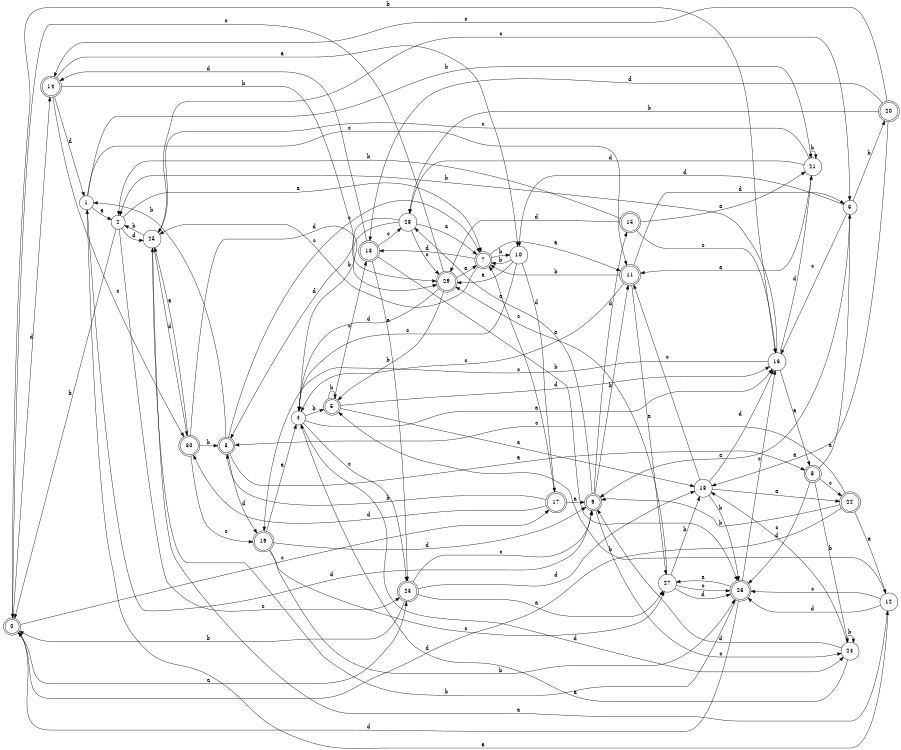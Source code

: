 digraph n25_1 {
__start0 [label="" shape="none"];

rankdir=LR;
size="8,5";

s0 [style="rounded,filled", color="black", fillcolor="white" shape="doublecircle", label="0"];
s1 [style="filled", color="black", fillcolor="white" shape="circle", label="1"];
s2 [style="filled", color="black", fillcolor="white" shape="circle", label="2"];
s3 [style="rounded,filled", color="black", fillcolor="white" shape="doublecircle", label="3"];
s4 [style="filled", color="black", fillcolor="white" shape="circle", label="4"];
s5 [style="rounded,filled", color="black", fillcolor="white" shape="doublecircle", label="5"];
s6 [style="filled", color="black", fillcolor="white" shape="circle", label="6"];
s7 [style="rounded,filled", color="black", fillcolor="white" shape="doublecircle", label="7"];
s8 [style="rounded,filled", color="black", fillcolor="white" shape="doublecircle", label="8"];
s9 [style="rounded,filled", color="black", fillcolor="white" shape="doublecircle", label="9"];
s10 [style="filled", color="black", fillcolor="white" shape="circle", label="10"];
s11 [style="rounded,filled", color="black", fillcolor="white" shape="doublecircle", label="11"];
s12 [style="filled", color="black", fillcolor="white" shape="circle", label="12"];
s13 [style="rounded,filled", color="black", fillcolor="white" shape="doublecircle", label="13"];
s14 [style="rounded,filled", color="black", fillcolor="white" shape="doublecircle", label="14"];
s15 [style="rounded,filled", color="black", fillcolor="white" shape="doublecircle", label="15"];
s16 [style="filled", color="black", fillcolor="white" shape="circle", label="16"];
s17 [style="rounded,filled", color="black", fillcolor="white" shape="doublecircle", label="17"];
s18 [style="filled", color="black", fillcolor="white" shape="circle", label="18"];
s19 [style="rounded,filled", color="black", fillcolor="white" shape="doublecircle", label="19"];
s20 [style="rounded,filled", color="black", fillcolor="white" shape="doublecircle", label="20"];
s21 [style="filled", color="black", fillcolor="white" shape="circle", label="21"];
s22 [style="rounded,filled", color="black", fillcolor="white" shape="doublecircle", label="22"];
s23 [style="rounded,filled", color="black", fillcolor="white" shape="doublecircle", label="23"];
s24 [style="filled", color="black", fillcolor="white" shape="circle", label="24"];
s25 [style="filled", color="black", fillcolor="white" shape="circle", label="25"];
s26 [style="rounded,filled", color="black", fillcolor="white" shape="doublecircle", label="26"];
s27 [style="filled", color="black", fillcolor="white" shape="circle", label="27"];
s28 [style="filled", color="black", fillcolor="white" shape="circle", label="28"];
s29 [style="rounded,filled", color="black", fillcolor="white" shape="doublecircle", label="29"];
s30 [style="rounded,filled", color="black", fillcolor="white" shape="doublecircle", label="30"];
s0 -> s23 [label="a"];
s0 -> s16 [label="b"];
s0 -> s17 [label="c"];
s0 -> s14 [label="d"];
s1 -> s2 [label="a"];
s1 -> s21 [label="b"];
s1 -> s11 [label="c"];
s1 -> s9 [label="d"];
s2 -> s7 [label="a"];
s2 -> s0 [label="b"];
s2 -> s23 [label="c"];
s2 -> s25 [label="d"];
s3 -> s8 [label="a"];
s3 -> s1 [label="b"];
s3 -> s7 [label="c"];
s3 -> s19 [label="d"];
s4 -> s16 [label="a"];
s4 -> s5 [label="b"];
s4 -> s23 [label="c"];
s4 -> s24 [label="d"];
s5 -> s18 [label="a"];
s5 -> s5 [label="b"];
s5 -> s13 [label="c"];
s5 -> s16 [label="d"];
s6 -> s9 [label="a"];
s6 -> s20 [label="b"];
s6 -> s16 [label="c"];
s6 -> s10 [label="d"];
s7 -> s11 [label="a"];
s7 -> s10 [label="b"];
s7 -> s25 [label="c"];
s7 -> s13 [label="d"];
s8 -> s6 [label="a"];
s8 -> s24 [label="b"];
s8 -> s22 [label="c"];
s8 -> s26 [label="d"];
s9 -> s28 [label="a"];
s9 -> s11 [label="b"];
s9 -> s24 [label="c"];
s9 -> s15 [label="d"];
s10 -> s29 [label="a"];
s10 -> s7 [label="b"];
s10 -> s4 [label="c"];
s10 -> s17 [label="d"];
s11 -> s27 [label="a"];
s11 -> s7 [label="b"];
s11 -> s4 [label="c"];
s11 -> s6 [label="d"];
s12 -> s1 [label="a"];
s12 -> s5 [label="b"];
s12 -> s26 [label="c"];
s12 -> s26 [label="d"];
s13 -> s23 [label="a"];
s13 -> s26 [label="b"];
s13 -> s28 [label="c"];
s13 -> s14 [label="d"];
s14 -> s10 [label="a"];
s14 -> s29 [label="b"];
s14 -> s30 [label="c"];
s14 -> s1 [label="d"];
s15 -> s21 [label="a"];
s15 -> s2 [label="b"];
s15 -> s16 [label="c"];
s15 -> s29 [label="d"];
s16 -> s8 [label="a"];
s16 -> s2 [label="b"];
s16 -> s19 [label="c"];
s16 -> s21 [label="d"];
s17 -> s9 [label="a"];
s17 -> s3 [label="b"];
s17 -> s7 [label="c"];
s17 -> s30 [label="d"];
s18 -> s22 [label="a"];
s18 -> s26 [label="b"];
s18 -> s11 [label="c"];
s18 -> s16 [label="d"];
s19 -> s4 [label="a"];
s19 -> s26 [label="b"];
s19 -> s27 [label="c"];
s19 -> s9 [label="d"];
s20 -> s18 [label="a"];
s20 -> s28 [label="b"];
s20 -> s14 [label="c"];
s20 -> s13 [label="d"];
s21 -> s11 [label="a"];
s21 -> s21 [label="b"];
s21 -> s25 [label="c"];
s21 -> s28 [label="d"];
s22 -> s12 [label="a"];
s22 -> s9 [label="b"];
s22 -> s3 [label="c"];
s22 -> s0 [label="d"];
s23 -> s27 [label="a"];
s23 -> s0 [label="b"];
s23 -> s9 [label="c"];
s23 -> s18 [label="d"];
s24 -> s4 [label="a"];
s24 -> s24 [label="b"];
s24 -> s18 [label="c"];
s24 -> s9 [label="d"];
s25 -> s12 [label="a"];
s25 -> s2 [label="b"];
s25 -> s6 [label="c"];
s25 -> s30 [label="d"];
s26 -> s27 [label="a"];
s26 -> s25 [label="b"];
s26 -> s16 [label="c"];
s26 -> s0 [label="d"];
s27 -> s29 [label="a"];
s27 -> s18 [label="b"];
s27 -> s26 [label="c"];
s27 -> s26 [label="d"];
s28 -> s7 [label="a"];
s28 -> s4 [label="b"];
s28 -> s29 [label="c"];
s28 -> s3 [label="d"];
s29 -> s7 [label="a"];
s29 -> s5 [label="b"];
s29 -> s0 [label="c"];
s29 -> s4 [label="d"];
s30 -> s25 [label="a"];
s30 -> s3 [label="b"];
s30 -> s19 [label="c"];
s30 -> s29 [label="d"];

}